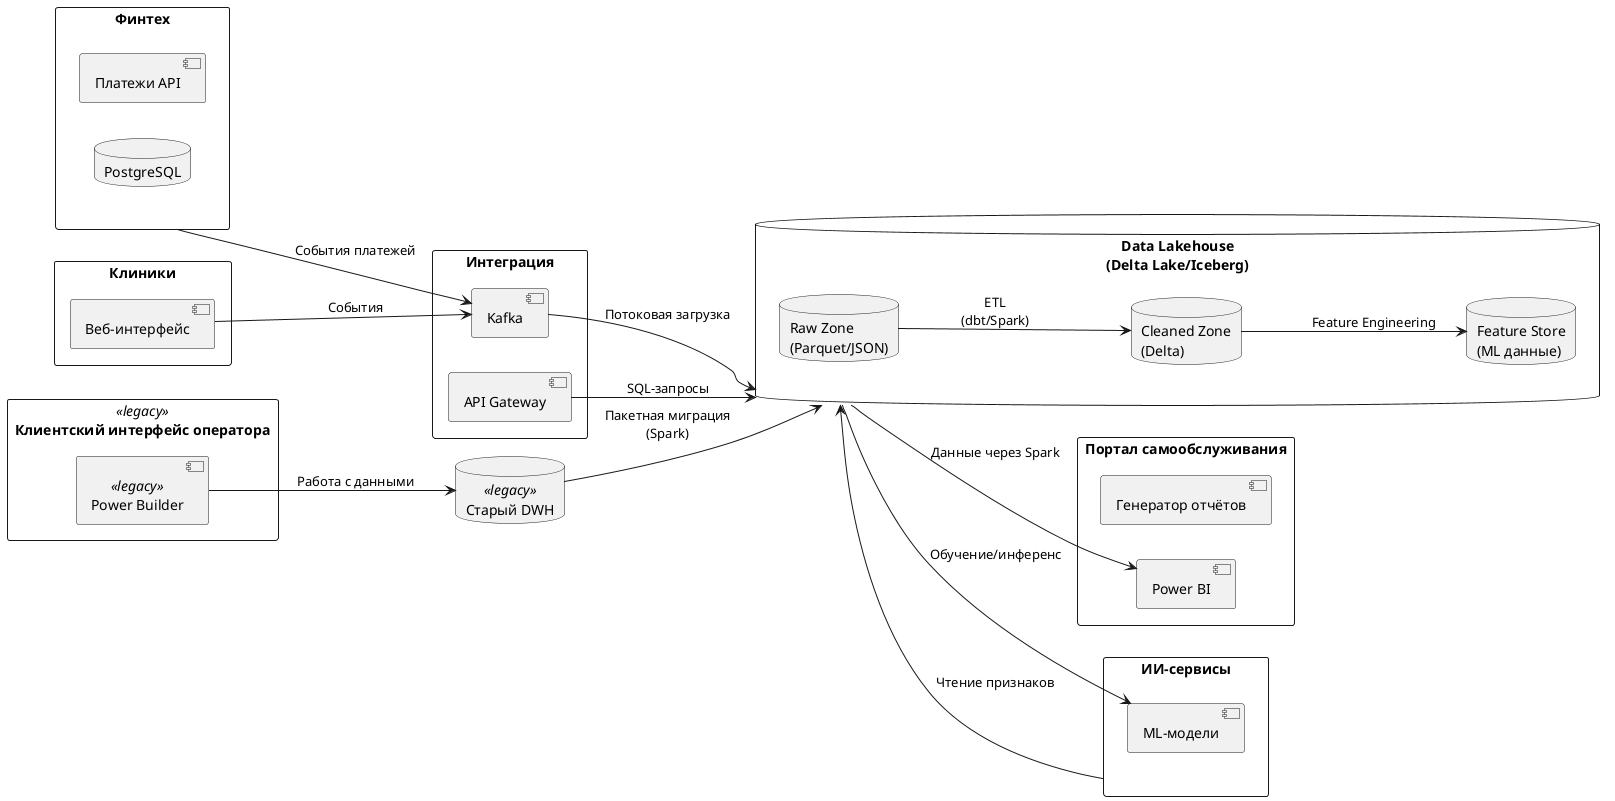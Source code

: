 @startuml Будущее_2.0_Lakehouse_Архитектура

left to right direction

rectangle "Портал самообслуживания" {
  component "Генератор отчётов"
  component "Power BI"
}

database "**Data Lakehouse**\n(Delta Lake/Iceberg)" as lakehouse {
  database "Raw Zone\n(Parquet/JSON)" as raw
  database "Cleaned Zone\n(Delta)" as cleaned
  database "Feature Store\n(ML данные)" as features
}

database "Старый DWH" <<legacy>>

rectangle "Финтех" {
  component "Платежи API"
  database "PostgreSQL"
}

rectangle "ИИ-сервисы" {
  component "ML-модели"
}

rectangle "Клиники" {
  component "Веб-интерфейс"
}

rectangle "Клиентский интерфейс оператора" <<legacy>> {
  component "Power Builder" <<legacy>>
}

rectangle "Интеграция" {
  component "Kafka"
  component "API Gateway"
}

' Потоки данных
"Power Builder" --> "Старый DWH" : "Работа с данными"
"Веб-интерфейс" --> "Kafka" : "События"
"Kafka" --> lakehouse : "Потоковая загрузка"
"Старый DWH" --> lakehouse : "Пакетная миграция\n(Spark)"

"Финтех" --> "Kafka" : "События платежей"
"ИИ-сервисы" --> lakehouse : "Чтение признаков"
"API Gateway" --> lakehouse : "SQL-запросы"
lakehouse --> "Power BI" : "Данные через Spark"
lakehouse --> "ML-модели" : "Обучение/инференс"

' Внутренние связи Lakehouse
raw --> cleaned : "ETL\n(dbt/Spark)"
cleaned --> features : "Feature Engineering"

@enduml